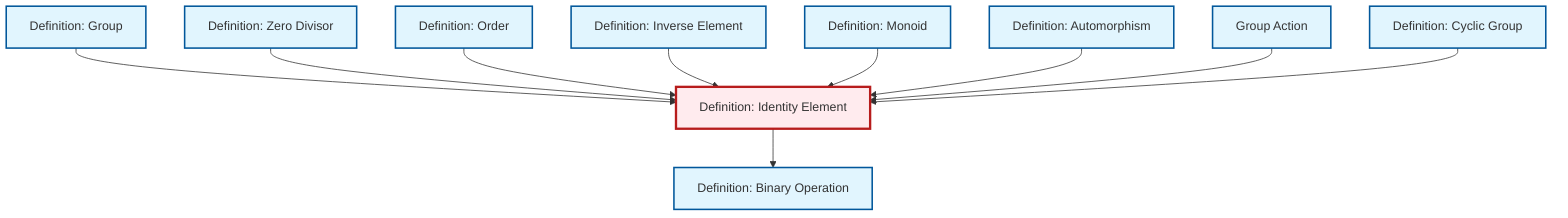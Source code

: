 graph TD
    classDef definition fill:#e1f5fe,stroke:#01579b,stroke-width:2px
    classDef theorem fill:#f3e5f5,stroke:#4a148c,stroke-width:2px
    classDef axiom fill:#fff3e0,stroke:#e65100,stroke-width:2px
    classDef example fill:#e8f5e9,stroke:#1b5e20,stroke-width:2px
    classDef current fill:#ffebee,stroke:#b71c1c,stroke-width:3px
    def-monoid["Definition: Monoid"]:::definition
    def-group-action["Group Action"]:::definition
    def-zero-divisor["Definition: Zero Divisor"]:::definition
    def-order["Definition: Order"]:::definition
    def-group["Definition: Group"]:::definition
    def-automorphism["Definition: Automorphism"]:::definition
    def-inverse-element["Definition: Inverse Element"]:::definition
    def-cyclic-group["Definition: Cyclic Group"]:::definition
    def-identity-element["Definition: Identity Element"]:::definition
    def-binary-operation["Definition: Binary Operation"]:::definition
    def-group --> def-identity-element
    def-zero-divisor --> def-identity-element
    def-order --> def-identity-element
    def-inverse-element --> def-identity-element
    def-monoid --> def-identity-element
    def-automorphism --> def-identity-element
    def-group-action --> def-identity-element
    def-identity-element --> def-binary-operation
    def-cyclic-group --> def-identity-element
    class def-identity-element current